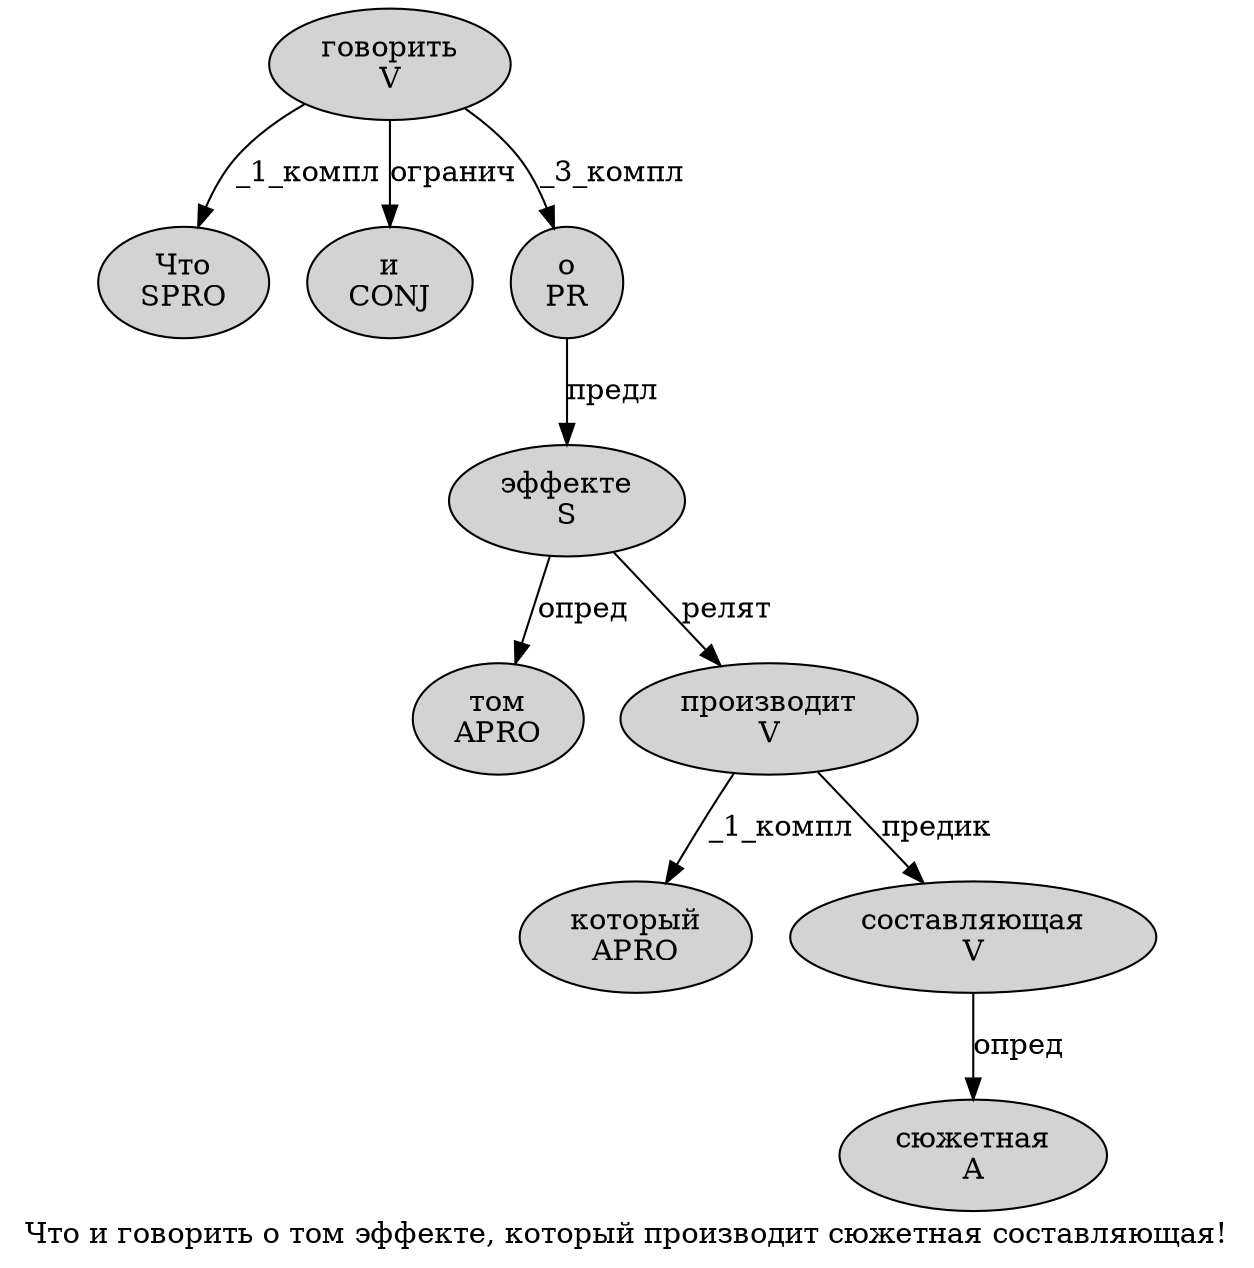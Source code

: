 digraph SENTENCE_1197 {
	graph [label="Что и говорить о том эффекте, который производит сюжетная составляющая!"]
	node [style=filled]
		0 [label="Что
SPRO" color="" fillcolor=lightgray penwidth=1 shape=ellipse]
		1 [label="и
CONJ" color="" fillcolor=lightgray penwidth=1 shape=ellipse]
		2 [label="говорить
V" color="" fillcolor=lightgray penwidth=1 shape=ellipse]
		3 [label="о
PR" color="" fillcolor=lightgray penwidth=1 shape=ellipse]
		4 [label="том
APRO" color="" fillcolor=lightgray penwidth=1 shape=ellipse]
		5 [label="эффекте
S" color="" fillcolor=lightgray penwidth=1 shape=ellipse]
		7 [label="который
APRO" color="" fillcolor=lightgray penwidth=1 shape=ellipse]
		8 [label="производит
V" color="" fillcolor=lightgray penwidth=1 shape=ellipse]
		9 [label="сюжетная
A" color="" fillcolor=lightgray penwidth=1 shape=ellipse]
		10 [label="составляющая
V" color="" fillcolor=lightgray penwidth=1 shape=ellipse]
			8 -> 7 [label="_1_компл"]
			8 -> 10 [label="предик"]
			5 -> 4 [label="опред"]
			5 -> 8 [label="релят"]
			2 -> 0 [label="_1_компл"]
			2 -> 1 [label="огранич"]
			2 -> 3 [label="_3_компл"]
			3 -> 5 [label="предл"]
			10 -> 9 [label="опред"]
}